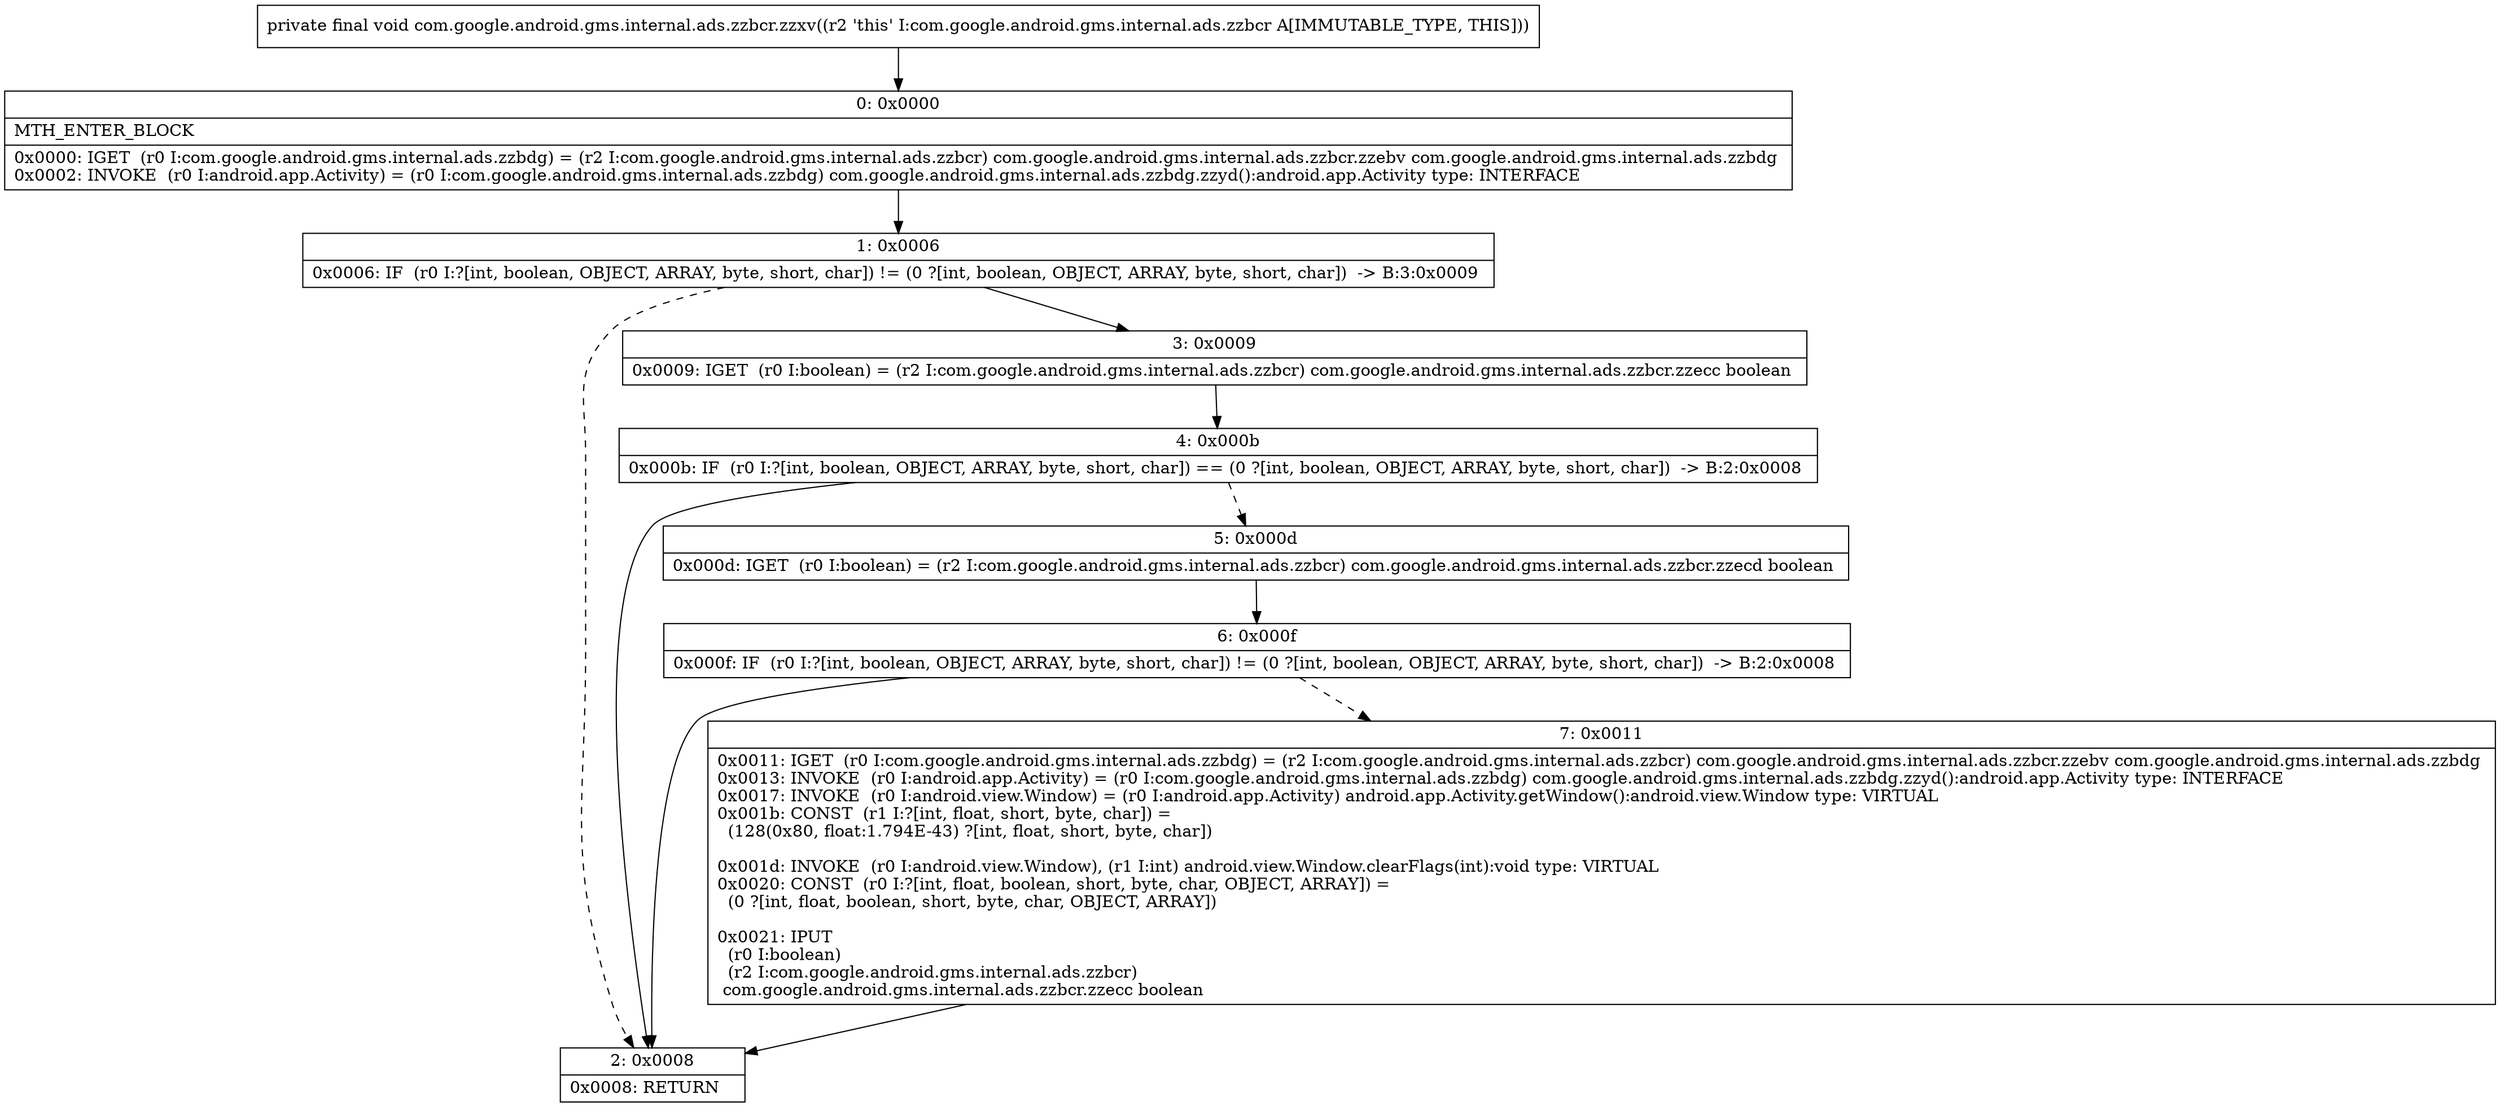 digraph "CFG forcom.google.android.gms.internal.ads.zzbcr.zzxv()V" {
Node_0 [shape=record,label="{0\:\ 0x0000|MTH_ENTER_BLOCK\l|0x0000: IGET  (r0 I:com.google.android.gms.internal.ads.zzbdg) = (r2 I:com.google.android.gms.internal.ads.zzbcr) com.google.android.gms.internal.ads.zzbcr.zzebv com.google.android.gms.internal.ads.zzbdg \l0x0002: INVOKE  (r0 I:android.app.Activity) = (r0 I:com.google.android.gms.internal.ads.zzbdg) com.google.android.gms.internal.ads.zzbdg.zzyd():android.app.Activity type: INTERFACE \l}"];
Node_1 [shape=record,label="{1\:\ 0x0006|0x0006: IF  (r0 I:?[int, boolean, OBJECT, ARRAY, byte, short, char]) != (0 ?[int, boolean, OBJECT, ARRAY, byte, short, char])  \-\> B:3:0x0009 \l}"];
Node_2 [shape=record,label="{2\:\ 0x0008|0x0008: RETURN   \l}"];
Node_3 [shape=record,label="{3\:\ 0x0009|0x0009: IGET  (r0 I:boolean) = (r2 I:com.google.android.gms.internal.ads.zzbcr) com.google.android.gms.internal.ads.zzbcr.zzecc boolean \l}"];
Node_4 [shape=record,label="{4\:\ 0x000b|0x000b: IF  (r0 I:?[int, boolean, OBJECT, ARRAY, byte, short, char]) == (0 ?[int, boolean, OBJECT, ARRAY, byte, short, char])  \-\> B:2:0x0008 \l}"];
Node_5 [shape=record,label="{5\:\ 0x000d|0x000d: IGET  (r0 I:boolean) = (r2 I:com.google.android.gms.internal.ads.zzbcr) com.google.android.gms.internal.ads.zzbcr.zzecd boolean \l}"];
Node_6 [shape=record,label="{6\:\ 0x000f|0x000f: IF  (r0 I:?[int, boolean, OBJECT, ARRAY, byte, short, char]) != (0 ?[int, boolean, OBJECT, ARRAY, byte, short, char])  \-\> B:2:0x0008 \l}"];
Node_7 [shape=record,label="{7\:\ 0x0011|0x0011: IGET  (r0 I:com.google.android.gms.internal.ads.zzbdg) = (r2 I:com.google.android.gms.internal.ads.zzbcr) com.google.android.gms.internal.ads.zzbcr.zzebv com.google.android.gms.internal.ads.zzbdg \l0x0013: INVOKE  (r0 I:android.app.Activity) = (r0 I:com.google.android.gms.internal.ads.zzbdg) com.google.android.gms.internal.ads.zzbdg.zzyd():android.app.Activity type: INTERFACE \l0x0017: INVOKE  (r0 I:android.view.Window) = (r0 I:android.app.Activity) android.app.Activity.getWindow():android.view.Window type: VIRTUAL \l0x001b: CONST  (r1 I:?[int, float, short, byte, char]) = \l  (128(0x80, float:1.794E\-43) ?[int, float, short, byte, char])\l \l0x001d: INVOKE  (r0 I:android.view.Window), (r1 I:int) android.view.Window.clearFlags(int):void type: VIRTUAL \l0x0020: CONST  (r0 I:?[int, float, boolean, short, byte, char, OBJECT, ARRAY]) = \l  (0 ?[int, float, boolean, short, byte, char, OBJECT, ARRAY])\l \l0x0021: IPUT  \l  (r0 I:boolean)\l  (r2 I:com.google.android.gms.internal.ads.zzbcr)\l com.google.android.gms.internal.ads.zzbcr.zzecc boolean \l}"];
MethodNode[shape=record,label="{private final void com.google.android.gms.internal.ads.zzbcr.zzxv((r2 'this' I:com.google.android.gms.internal.ads.zzbcr A[IMMUTABLE_TYPE, THIS])) }"];
MethodNode -> Node_0;
Node_0 -> Node_1;
Node_1 -> Node_2[style=dashed];
Node_1 -> Node_3;
Node_3 -> Node_4;
Node_4 -> Node_2;
Node_4 -> Node_5[style=dashed];
Node_5 -> Node_6;
Node_6 -> Node_2;
Node_6 -> Node_7[style=dashed];
Node_7 -> Node_2;
}

